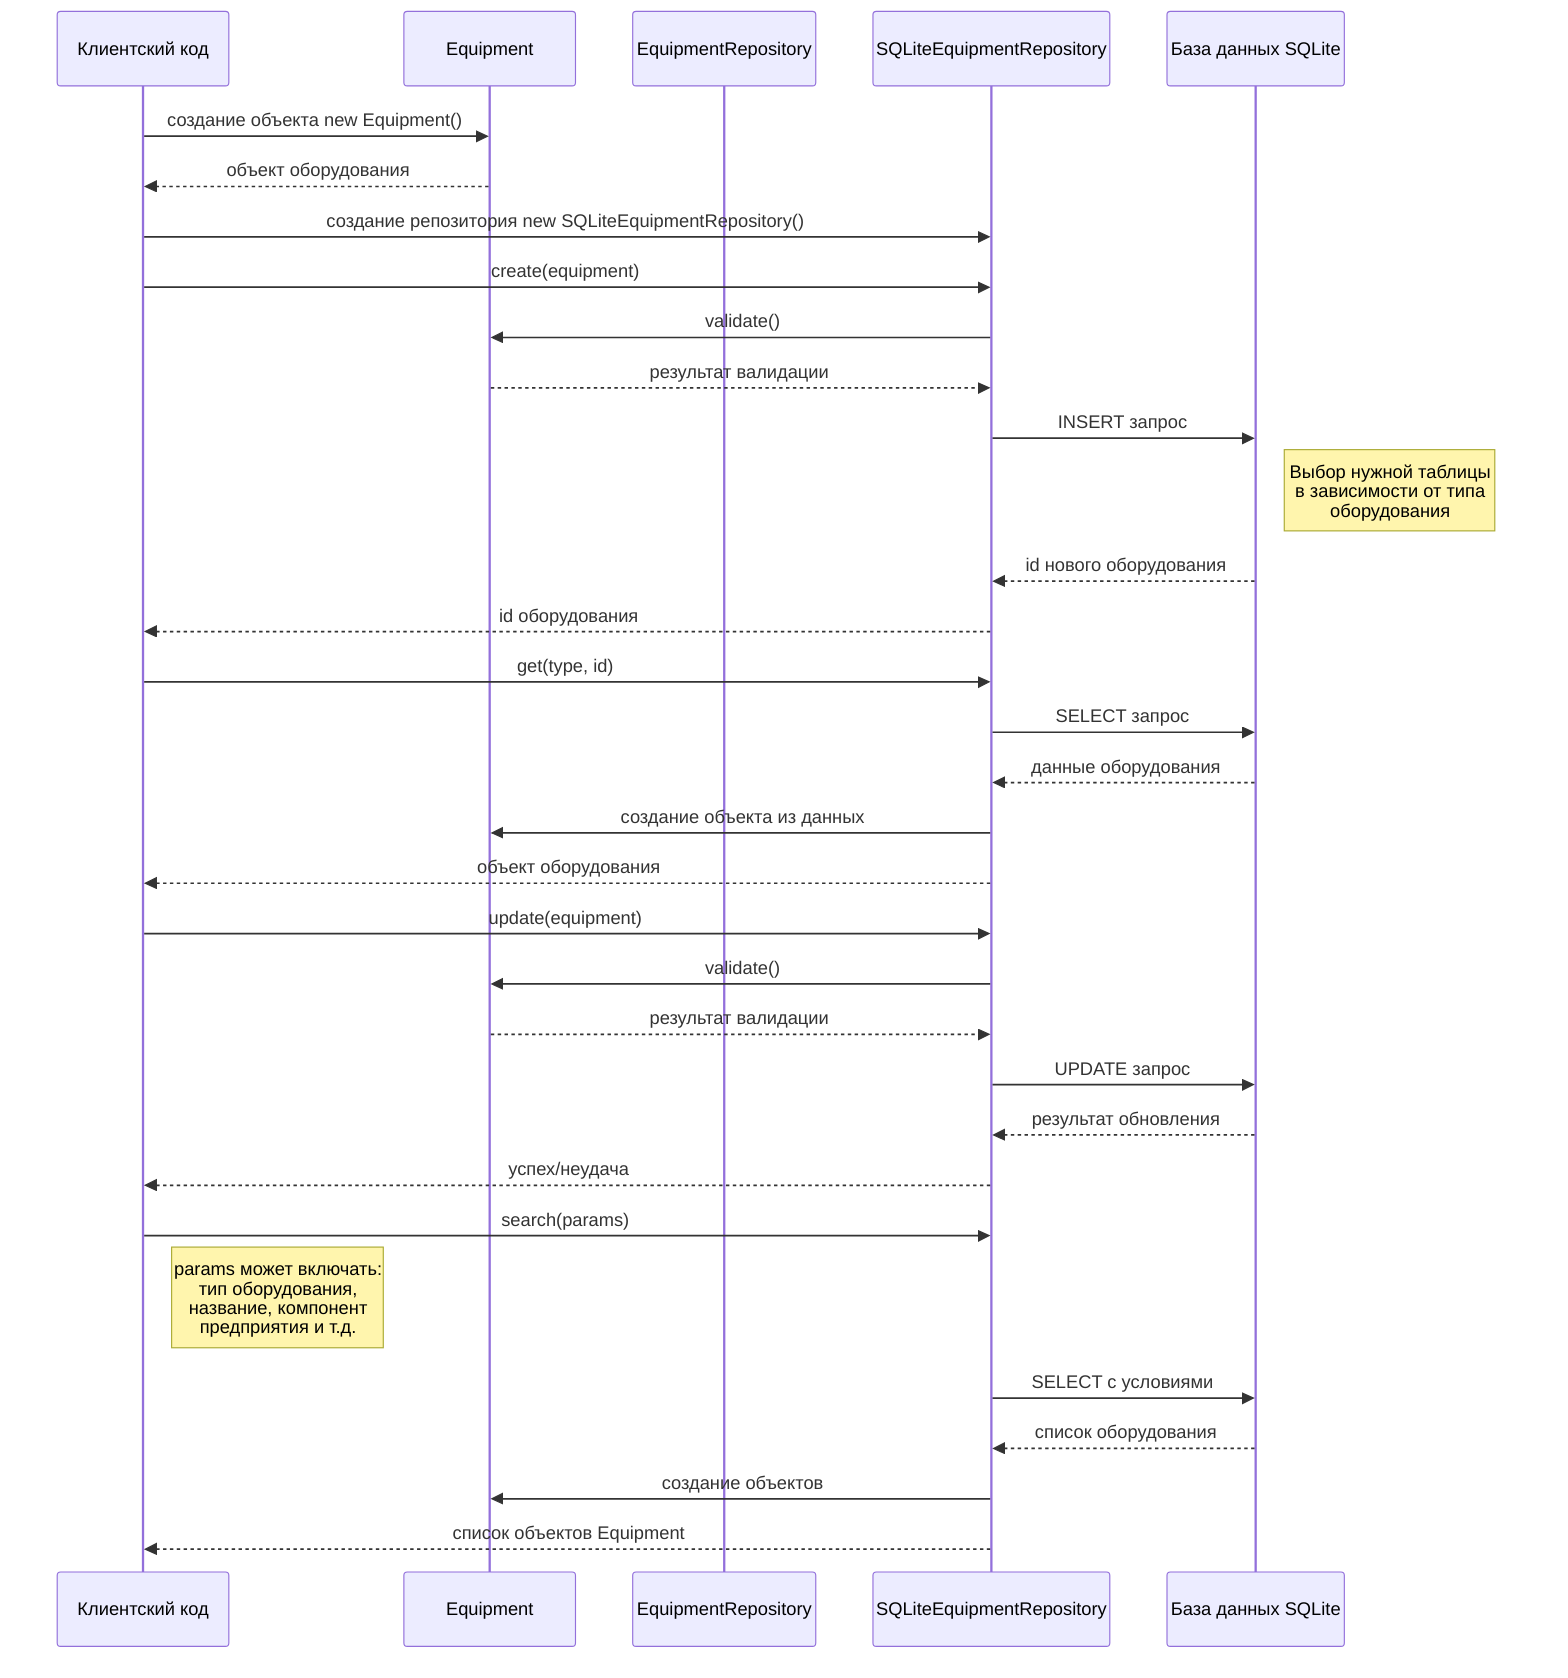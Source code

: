 sequenceDiagram
    participant Client as Клиентский код
    participant Equipment as Equipment
    participant IRepo as EquipmentRepository
    participant SQLite as SQLiteEquipmentRepository
    participant DB as База данных SQLite

    %% Создание оборудования
    Client->>Equipment: создание объекта new Equipment()
    Equipment-->>Client: объект оборудования
    
    %% Создание репозитория
    Client->>SQLite: создание репозитория new SQLiteEquipmentRepository()
    
    %% Сохранение
    Client->>SQLite: create(equipment)
    SQLite->>Equipment: validate()
    Equipment-->>SQLite: результат валидации
    SQLite->>DB: INSERT запрос
    Note right of DB: Выбор нужной таблицы<br/>в зависимости от типа<br/>оборудования
    DB-->>SQLite: id нового оборудования
    SQLite-->>Client: id оборудования

    %% Получение
    Client->>SQLite: get(type, id)
    SQLite->>DB: SELECT запрос
    DB-->>SQLite: данные оборудования
    SQLite->>Equipment: создание объекта из данных
    SQLite-->>Client: объект оборудования

    %% Обновление
    Client->>SQLite: update(equipment)
    SQLite->>Equipment: validate()
    Equipment-->>SQLite: результат валидации
    SQLite->>DB: UPDATE запрос
    DB-->>SQLite: результат обновления
    SQLite-->>Client: успех/неудача

    %% Поиск по параметрам
    Client->>SQLite: search(params)
    Note right of Client: params может включать:<br/>тип оборудования,<br/>название, компонент<br/>предприятия и т.д.
    SQLite->>DB: SELECT с условиями
    DB-->>SQLite: список оборудования
    SQLite->>Equipment: создание объектов
    SQLite-->>Client: список объектов Equipment